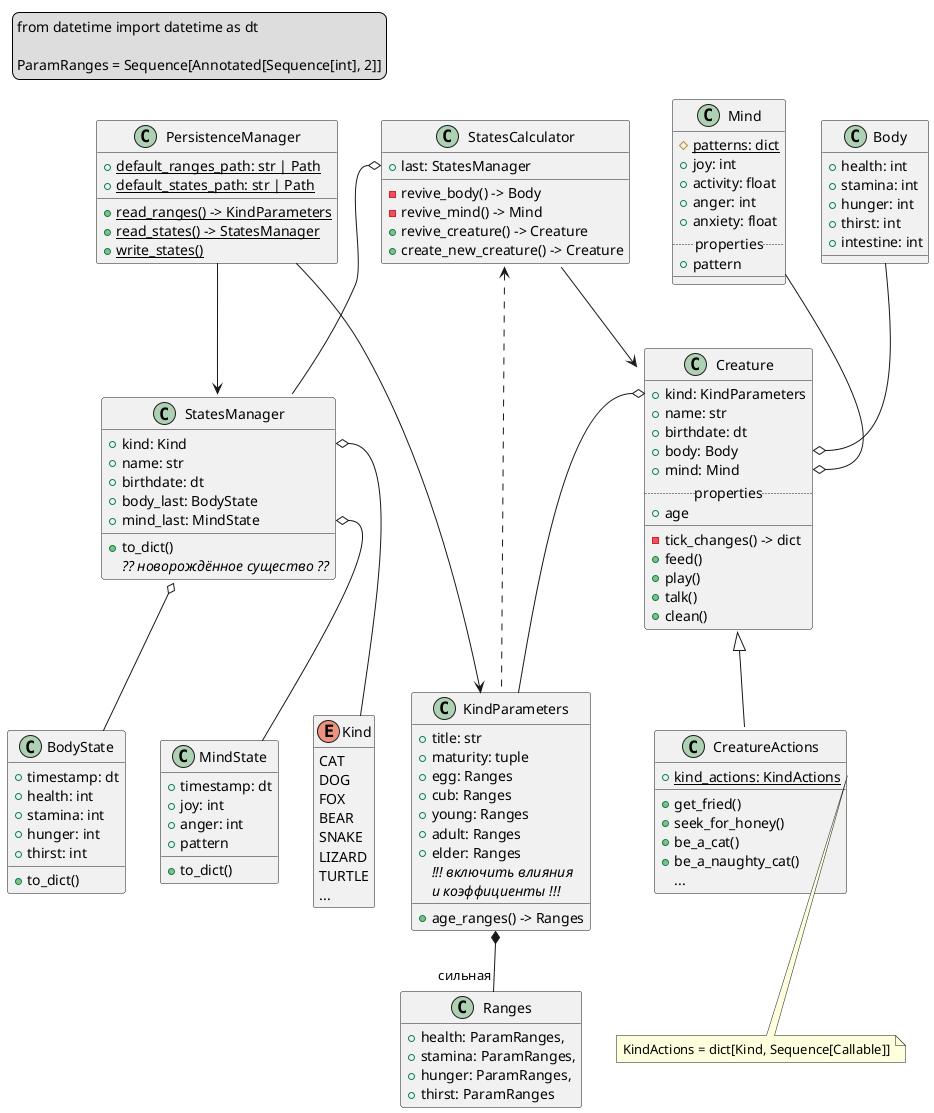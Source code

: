 @startuml

<style>
    legend {
        FontName Fira Mono
    }
    note {
        FontName Fira Mono
    }
</style>


legend top left
    from datetime import datetime as dt

    ParamRanges = Sequence[Annotated[Sequence[int], 2]]
end legend


hide enum empty members

enum Kind {
    CAT
    DOG
    FOX
    BEAR
    SNAKE
    LIZARD
    TURTLE
    ...
}


class Creature {
    +kind: KindParameters
    +name: str
    +birthdate: dt
    +body: Body
    +mind: Mind
    ..properties..
    +age
    __
    -tick_changes() -> dict
    +feed()
    +play()
    +talk()
    +clean()
}
Creature <|-- CreatureActions
Creature::kind o-- KindParameters


class CreatureActions {
    +{static}kind_actions: KindActions
    +get_fried()
    +seek_for_honey()
    +be_a_cat()
    +be_a_naughty_cat()
    {method}...
}
note as annotation
    KindActions = dict[Kind, Sequence[Callable]]
end note
CreatureActions::kind_actions .. annotation


class StatesCalculator {
    +last: StatesManager
    -revive_body() -> Body
    -revive_mind() -> Mind
    +revive_creature() -> Creature
    +create_new_creature() -> Creature
}
StatesCalculator::last o-- StatesManager
StatesCalculator --> Creature
StatesCalculator <.. KindParameters


class Body {
    +health: int
    +stamina: int
    +hunger: int
    +thirst: int
    +intestine: int
}
Body --o Creature::body


class Mind {
    #{static}patterns: dict
    +joy: int
    +activity: float
    +anger: int
    +anxiety: float
    ..properties..
    +pattern
    __
}
Mind --o Creature::mind


class BodyState {
    +timestamp: dt
    +health: int
    +stamina: int
    +hunger: int
    +thirst: int
    +to_dict()
}


class MindState {
    +timestamp: dt
    +joy: int
    +anger: int
    +pattern
    +to_dict()
}


class StatesManager {
    +kind: Kind
    +name: str
    +birthdate: dt
    +body_last: BodyState
    +mind_last: MindState
    +to_dict()
    {method}<i>?? новорождённое существо ??</i>
}
StatesManager::kind o-- Kind
StatesManager::mind_last o-- MindState
StatesManager::body_history o-- BodyState


class KindParameters {
    +title: str
    +maturity: tuple
    +egg: Ranges
    +cub: Ranges
    +young: Ranges
    +adult: Ranges
    +elder: Ranges
    <i>!!! включить влияния</i>
    <i>и коэффициенты !!!</i>
    +age_ranges() -> Ranges
}
KindParameters *-- "сильная" Ranges


hide Ranges empty methods
class Ranges {
    +health: ParamRanges,
    +stamina: ParamRanges,
    +hunger: ParamRanges,
    +thirst: ParamRanges
}


class PersistenceManager {
    +{static}default_ranges_path: str | Path
    +{static}default_states_path: str | Path
    +{static}read_ranges() -> KindParameters
    +{static}read_states() -> StatesManager
    +{static}write_states()
}
PersistenceManager --> StatesManager
PersistenceManager --> KindParameters


@enduml